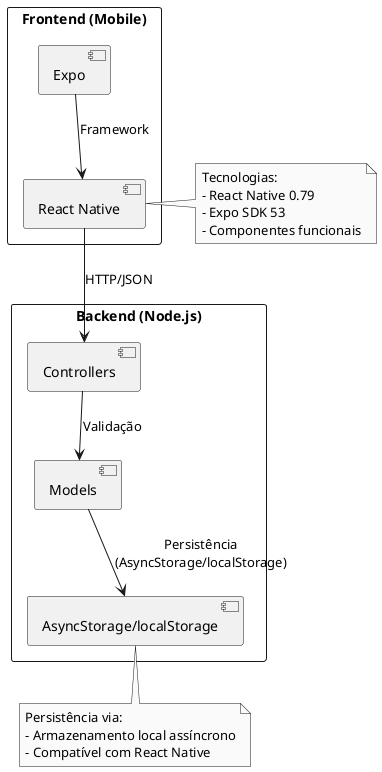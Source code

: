 @startuml arquitetural
skinparam monochrome true
skinparam nodesep 50
skinparam ranksep 50

rectangle "Frontend (Mobile)" {
  [React Native] as react
  [Expo] as expo
}

rectangle "Backend (Node.js)" {
  [Controllers] as controllers
  [Models] as models
  [AsyncStorage/localStorage] as storage
}

react --> controllers : HTTP/JSON
expo --> react : Framework

controllers --> models : Validação
models --> storage : Persistência\n(AsyncStorage/localStorage)

note right of react
  Tecnologias:
  - React Native 0.79
  - Expo SDK 53
  - Componentes funcionais
end note

note bottom of storage
  Persistência via:
  - Armazenamento local assíncrono
  - Compatível com React Native
end note
@enduml